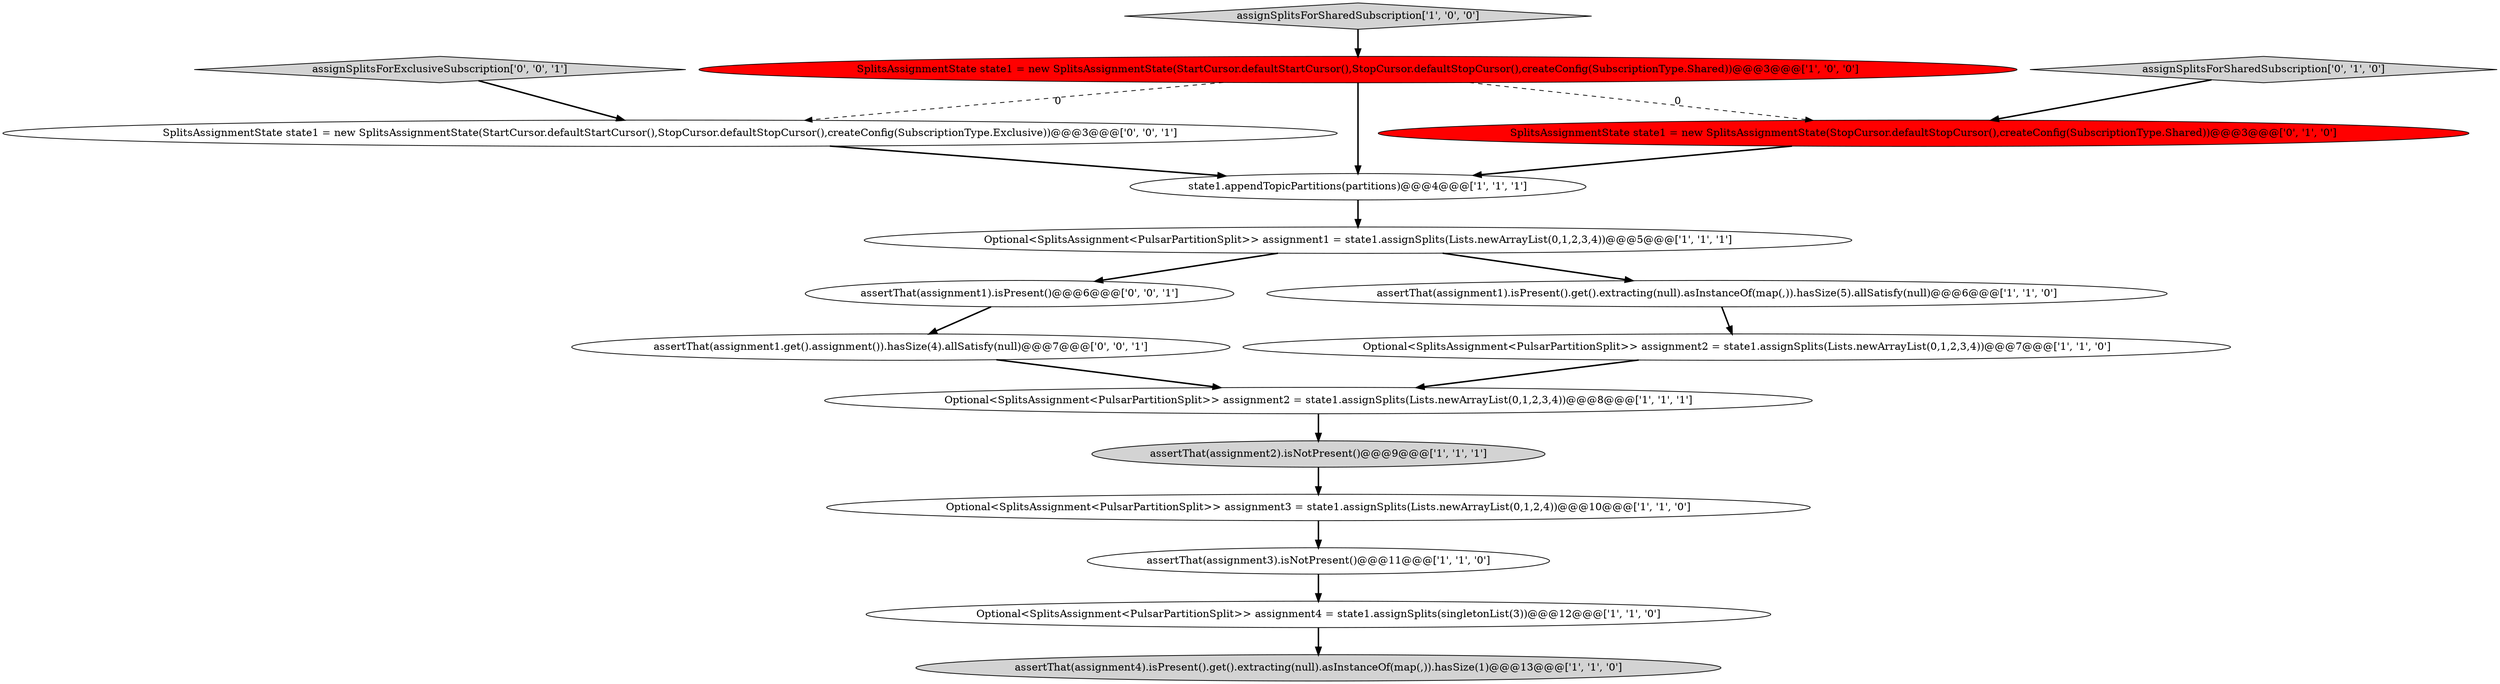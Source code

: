 digraph {
7 [style = filled, label = "assertThat(assignment4).isPresent().get().extracting(null).asInstanceOf(map(,)).hasSize(1)@@@13@@@['1', '1', '0']", fillcolor = lightgray, shape = ellipse image = "AAA0AAABBB1BBB"];
3 [style = filled, label = "assignSplitsForSharedSubscription['1', '0', '0']", fillcolor = lightgray, shape = diamond image = "AAA0AAABBB1BBB"];
15 [style = filled, label = "assertThat(assignment1).isPresent()@@@6@@@['0', '0', '1']", fillcolor = white, shape = ellipse image = "AAA0AAABBB3BBB"];
11 [style = filled, label = "SplitsAssignmentState state1 = new SplitsAssignmentState(StartCursor.defaultStartCursor(),StopCursor.defaultStopCursor(),createConfig(SubscriptionType.Shared))@@@3@@@['1', '0', '0']", fillcolor = red, shape = ellipse image = "AAA1AAABBB1BBB"];
17 [style = filled, label = "assertThat(assignment1.get().assignment()).hasSize(4).allSatisfy(null)@@@7@@@['0', '0', '1']", fillcolor = white, shape = ellipse image = "AAA0AAABBB3BBB"];
0 [style = filled, label = "assertThat(assignment1).isPresent().get().extracting(null).asInstanceOf(map(,)).hasSize(5).allSatisfy(null)@@@6@@@['1', '1', '0']", fillcolor = white, shape = ellipse image = "AAA0AAABBB1BBB"];
10 [style = filled, label = "Optional<SplitsAssignment<PulsarPartitionSplit>> assignment2 = state1.assignSplits(Lists.newArrayList(0,1,2,3,4))@@@7@@@['1', '1', '0']", fillcolor = white, shape = ellipse image = "AAA0AAABBB1BBB"];
13 [style = filled, label = "assignSplitsForSharedSubscription['0', '1', '0']", fillcolor = lightgray, shape = diamond image = "AAA0AAABBB2BBB"];
9 [style = filled, label = "state1.appendTopicPartitions(partitions)@@@4@@@['1', '1', '1']", fillcolor = white, shape = ellipse image = "AAA0AAABBB1BBB"];
5 [style = filled, label = "Optional<SplitsAssignment<PulsarPartitionSplit>> assignment3 = state1.assignSplits(Lists.newArrayList(0,1,2,4))@@@10@@@['1', '1', '0']", fillcolor = white, shape = ellipse image = "AAA0AAABBB1BBB"];
6 [style = filled, label = "assertThat(assignment3).isNotPresent()@@@11@@@['1', '1', '0']", fillcolor = white, shape = ellipse image = "AAA0AAABBB1BBB"];
8 [style = filled, label = "Optional<SplitsAssignment<PulsarPartitionSplit>> assignment4 = state1.assignSplits(singletonList(3))@@@12@@@['1', '1', '0']", fillcolor = white, shape = ellipse image = "AAA0AAABBB1BBB"];
16 [style = filled, label = "SplitsAssignmentState state1 = new SplitsAssignmentState(StartCursor.defaultStartCursor(),StopCursor.defaultStopCursor(),createConfig(SubscriptionType.Exclusive))@@@3@@@['0', '0', '1']", fillcolor = white, shape = ellipse image = "AAA0AAABBB3BBB"];
12 [style = filled, label = "SplitsAssignmentState state1 = new SplitsAssignmentState(StopCursor.defaultStopCursor(),createConfig(SubscriptionType.Shared))@@@3@@@['0', '1', '0']", fillcolor = red, shape = ellipse image = "AAA1AAABBB2BBB"];
2 [style = filled, label = "assertThat(assignment2).isNotPresent()@@@9@@@['1', '1', '1']", fillcolor = lightgray, shape = ellipse image = "AAA0AAABBB1BBB"];
14 [style = filled, label = "assignSplitsForExclusiveSubscription['0', '0', '1']", fillcolor = lightgray, shape = diamond image = "AAA0AAABBB3BBB"];
1 [style = filled, label = "Optional<SplitsAssignment<PulsarPartitionSplit>> assignment2 = state1.assignSplits(Lists.newArrayList(0,1,2,3,4))@@@8@@@['1', '1', '1']", fillcolor = white, shape = ellipse image = "AAA0AAABBB1BBB"];
4 [style = filled, label = "Optional<SplitsAssignment<PulsarPartitionSplit>> assignment1 = state1.assignSplits(Lists.newArrayList(0,1,2,3,4))@@@5@@@['1', '1', '1']", fillcolor = white, shape = ellipse image = "AAA0AAABBB1BBB"];
8->7 [style = bold, label=""];
6->8 [style = bold, label=""];
3->11 [style = bold, label=""];
14->16 [style = bold, label=""];
15->17 [style = bold, label=""];
0->10 [style = bold, label=""];
1->2 [style = bold, label=""];
13->12 [style = bold, label=""];
5->6 [style = bold, label=""];
17->1 [style = bold, label=""];
11->12 [style = dashed, label="0"];
10->1 [style = bold, label=""];
11->9 [style = bold, label=""];
12->9 [style = bold, label=""];
11->16 [style = dashed, label="0"];
16->9 [style = bold, label=""];
9->4 [style = bold, label=""];
4->0 [style = bold, label=""];
2->5 [style = bold, label=""];
4->15 [style = bold, label=""];
}
